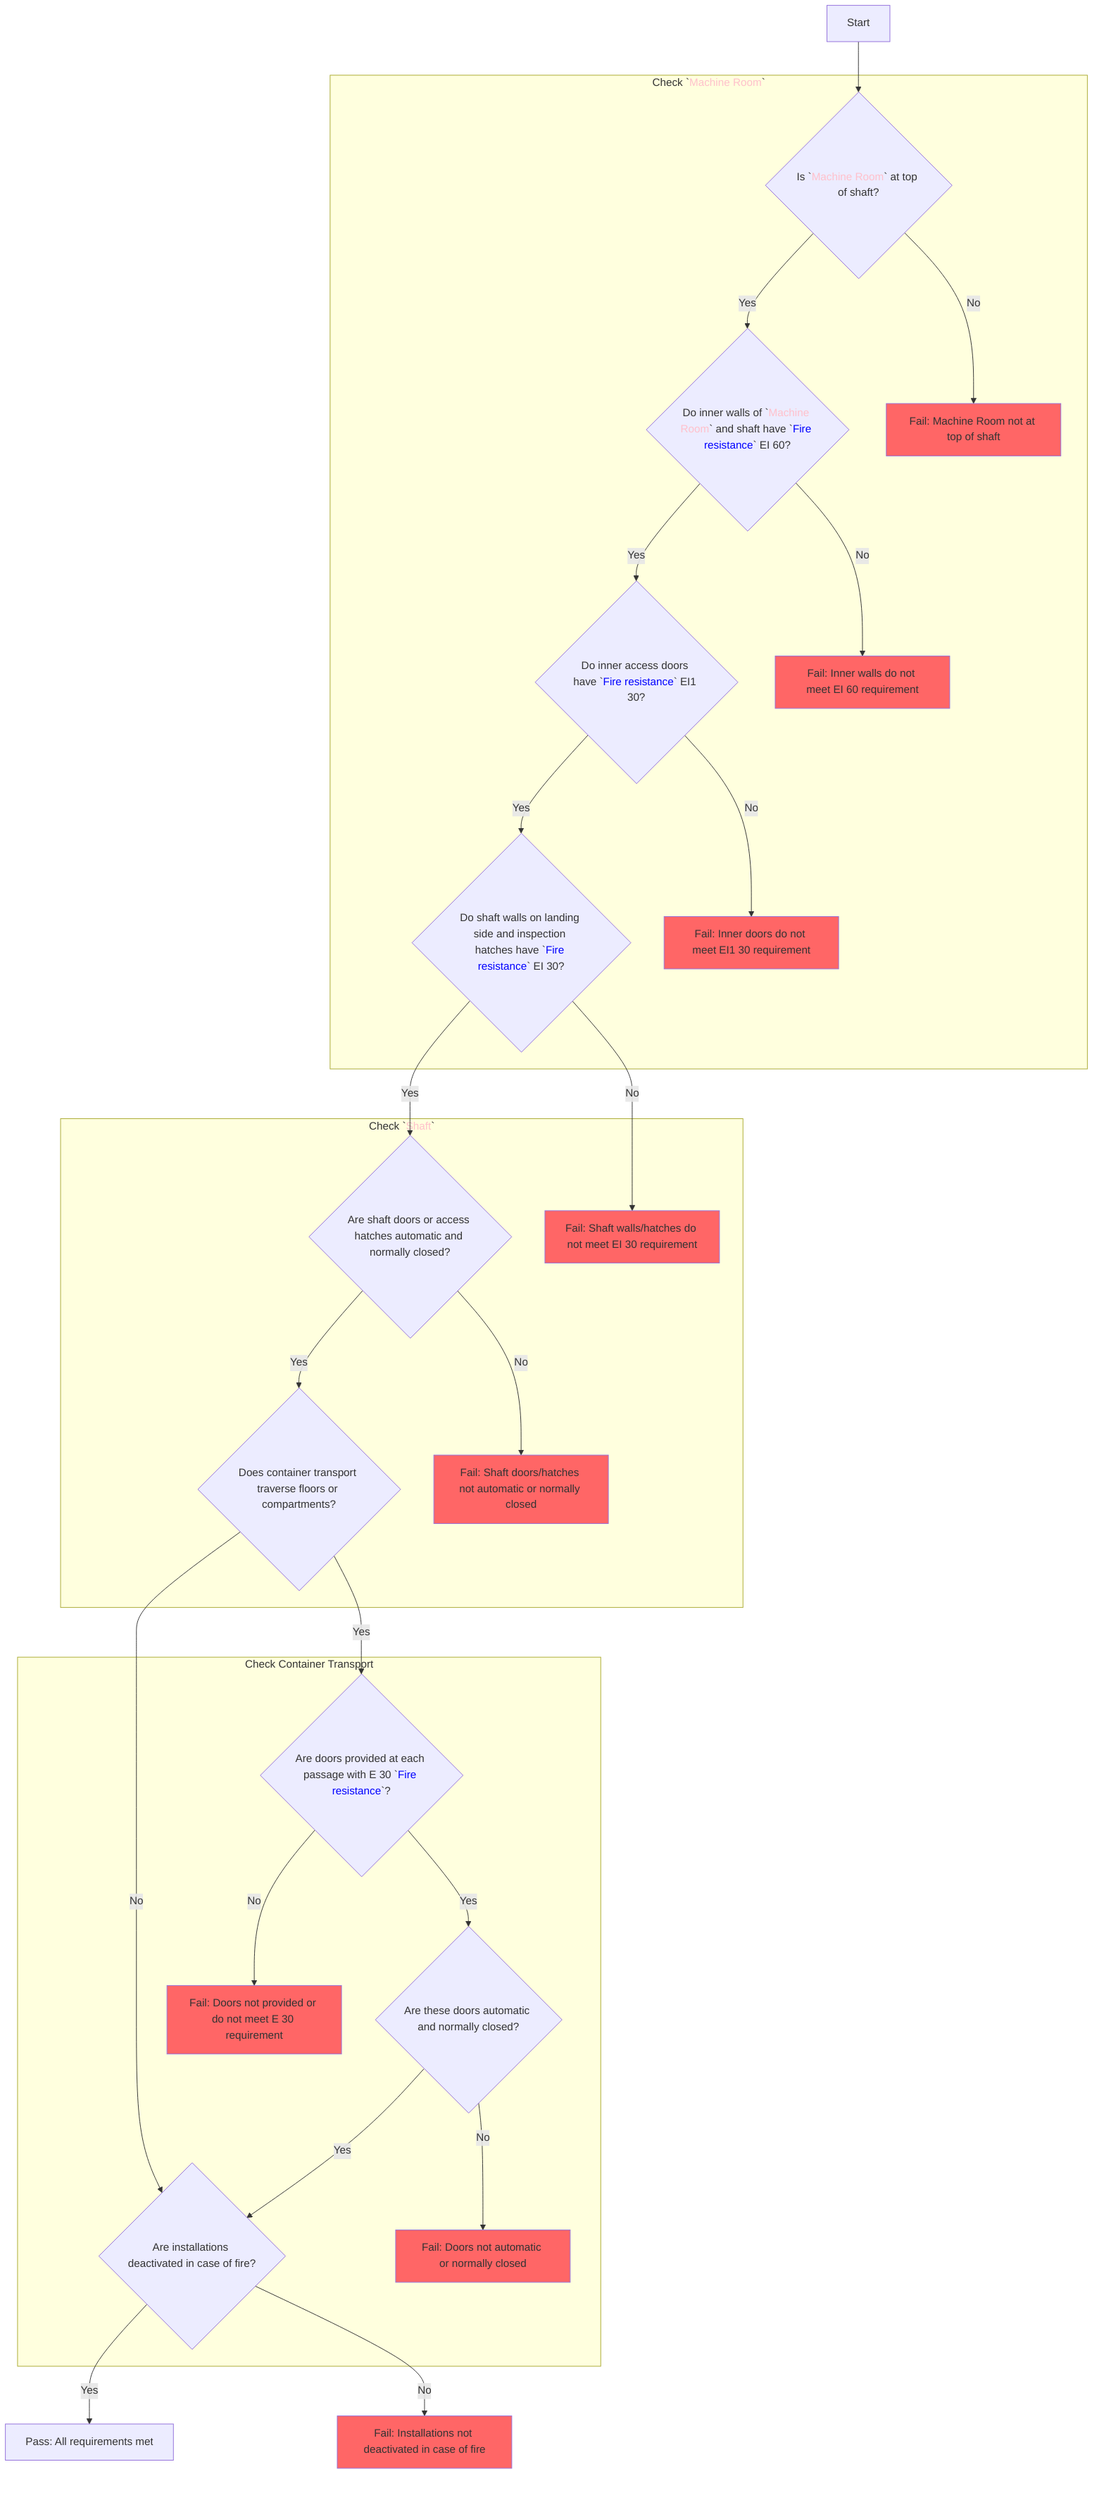 graph TD
    start[Start] --> checkMachineRoom
    
    subgraph "Check `<font color='pink'>Machine Room</font>`"
        checkMachineRoom{"Is `<font color='pink'>Machine Room</font>` at top of shaft?"}
        checkMachineRoom -->|Yes| checkInnerWalls
        checkMachineRoom -->|No| fail1[Fail: Machine Room not at top of shaft]
        
        checkInnerWalls{"Do inner walls of `<font color='pink'>Machine Room</font>` and shaft have `<font color='blue'>Fire resistance</font>` EI 60?"}
        checkInnerWalls -->|Yes| checkInnerDoors
        checkInnerWalls -->|No| fail2[Fail: Inner walls do not meet EI 60 requirement]
        
        checkInnerDoors{"Do inner access doors have `<font color='blue'>Fire resistance</font>` EI1 30?"}
        checkInnerDoors -->|Yes| checkShaftWalls
        checkInnerDoors -->|No| fail3[Fail: Inner doors do not meet EI1 30 requirement]
    end
    
    subgraph "Check `<font color='pink'>Shaft</font>`"
        checkShaftWalls{"Do shaft walls on landing side and inspection hatches have `<font color='blue'>Fire resistance</font>` EI 30?"}
        checkShaftWalls -->|Yes| checkShaftDoors
        checkShaftWalls -->|No| fail4[Fail: Shaft walls/hatches do not meet EI 30 requirement]
        
        checkShaftDoors{"Are shaft doors or access hatches automatic and normally closed?"}
        checkShaftDoors -->|Yes| checkContainerTrajectory
        checkShaftDoors -->|No| fail5[Fail: Shaft doors/hatches not automatic or normally closed]
    end
    
    subgraph "Check Container Transport"
        checkContainerTrajectory{"Does container transport traverse floors or compartments?"}
        checkContainerTrajectory -->|Yes| checkTrajectoryDoors
        checkContainerTrajectory -->|No| checkFireDeactivation
        
        checkTrajectoryDoors{"Are doors provided at each passage with E 30 `<font color='blue'>Fire resistance</font>`?"}
        checkTrajectoryDoors -->|Yes| checkDoorOperation
        checkTrajectoryDoors -->|No| fail6[Fail: Doors not provided or do not meet E 30 requirement]
        
        checkDoorOperation{"Are these doors automatic and normally closed?"}
        checkDoorOperation -->|Yes| checkFireDeactivation
        checkDoorOperation -->|No| fail7[Fail: Doors not automatic or normally closed]
    end
    
    checkFireDeactivation{"Are installations deactivated in case of fire?"}
    checkFireDeactivation -->|Yes| pass[Pass: All requirements met]
    checkFireDeactivation -->|No| fail8[Fail: Installations not deactivated in case of fire]
    
    classDef fail fill:#ff6666;
    class fail1,fail2,fail3,fail4,fail5,fail6,fail7,fail8 fail;